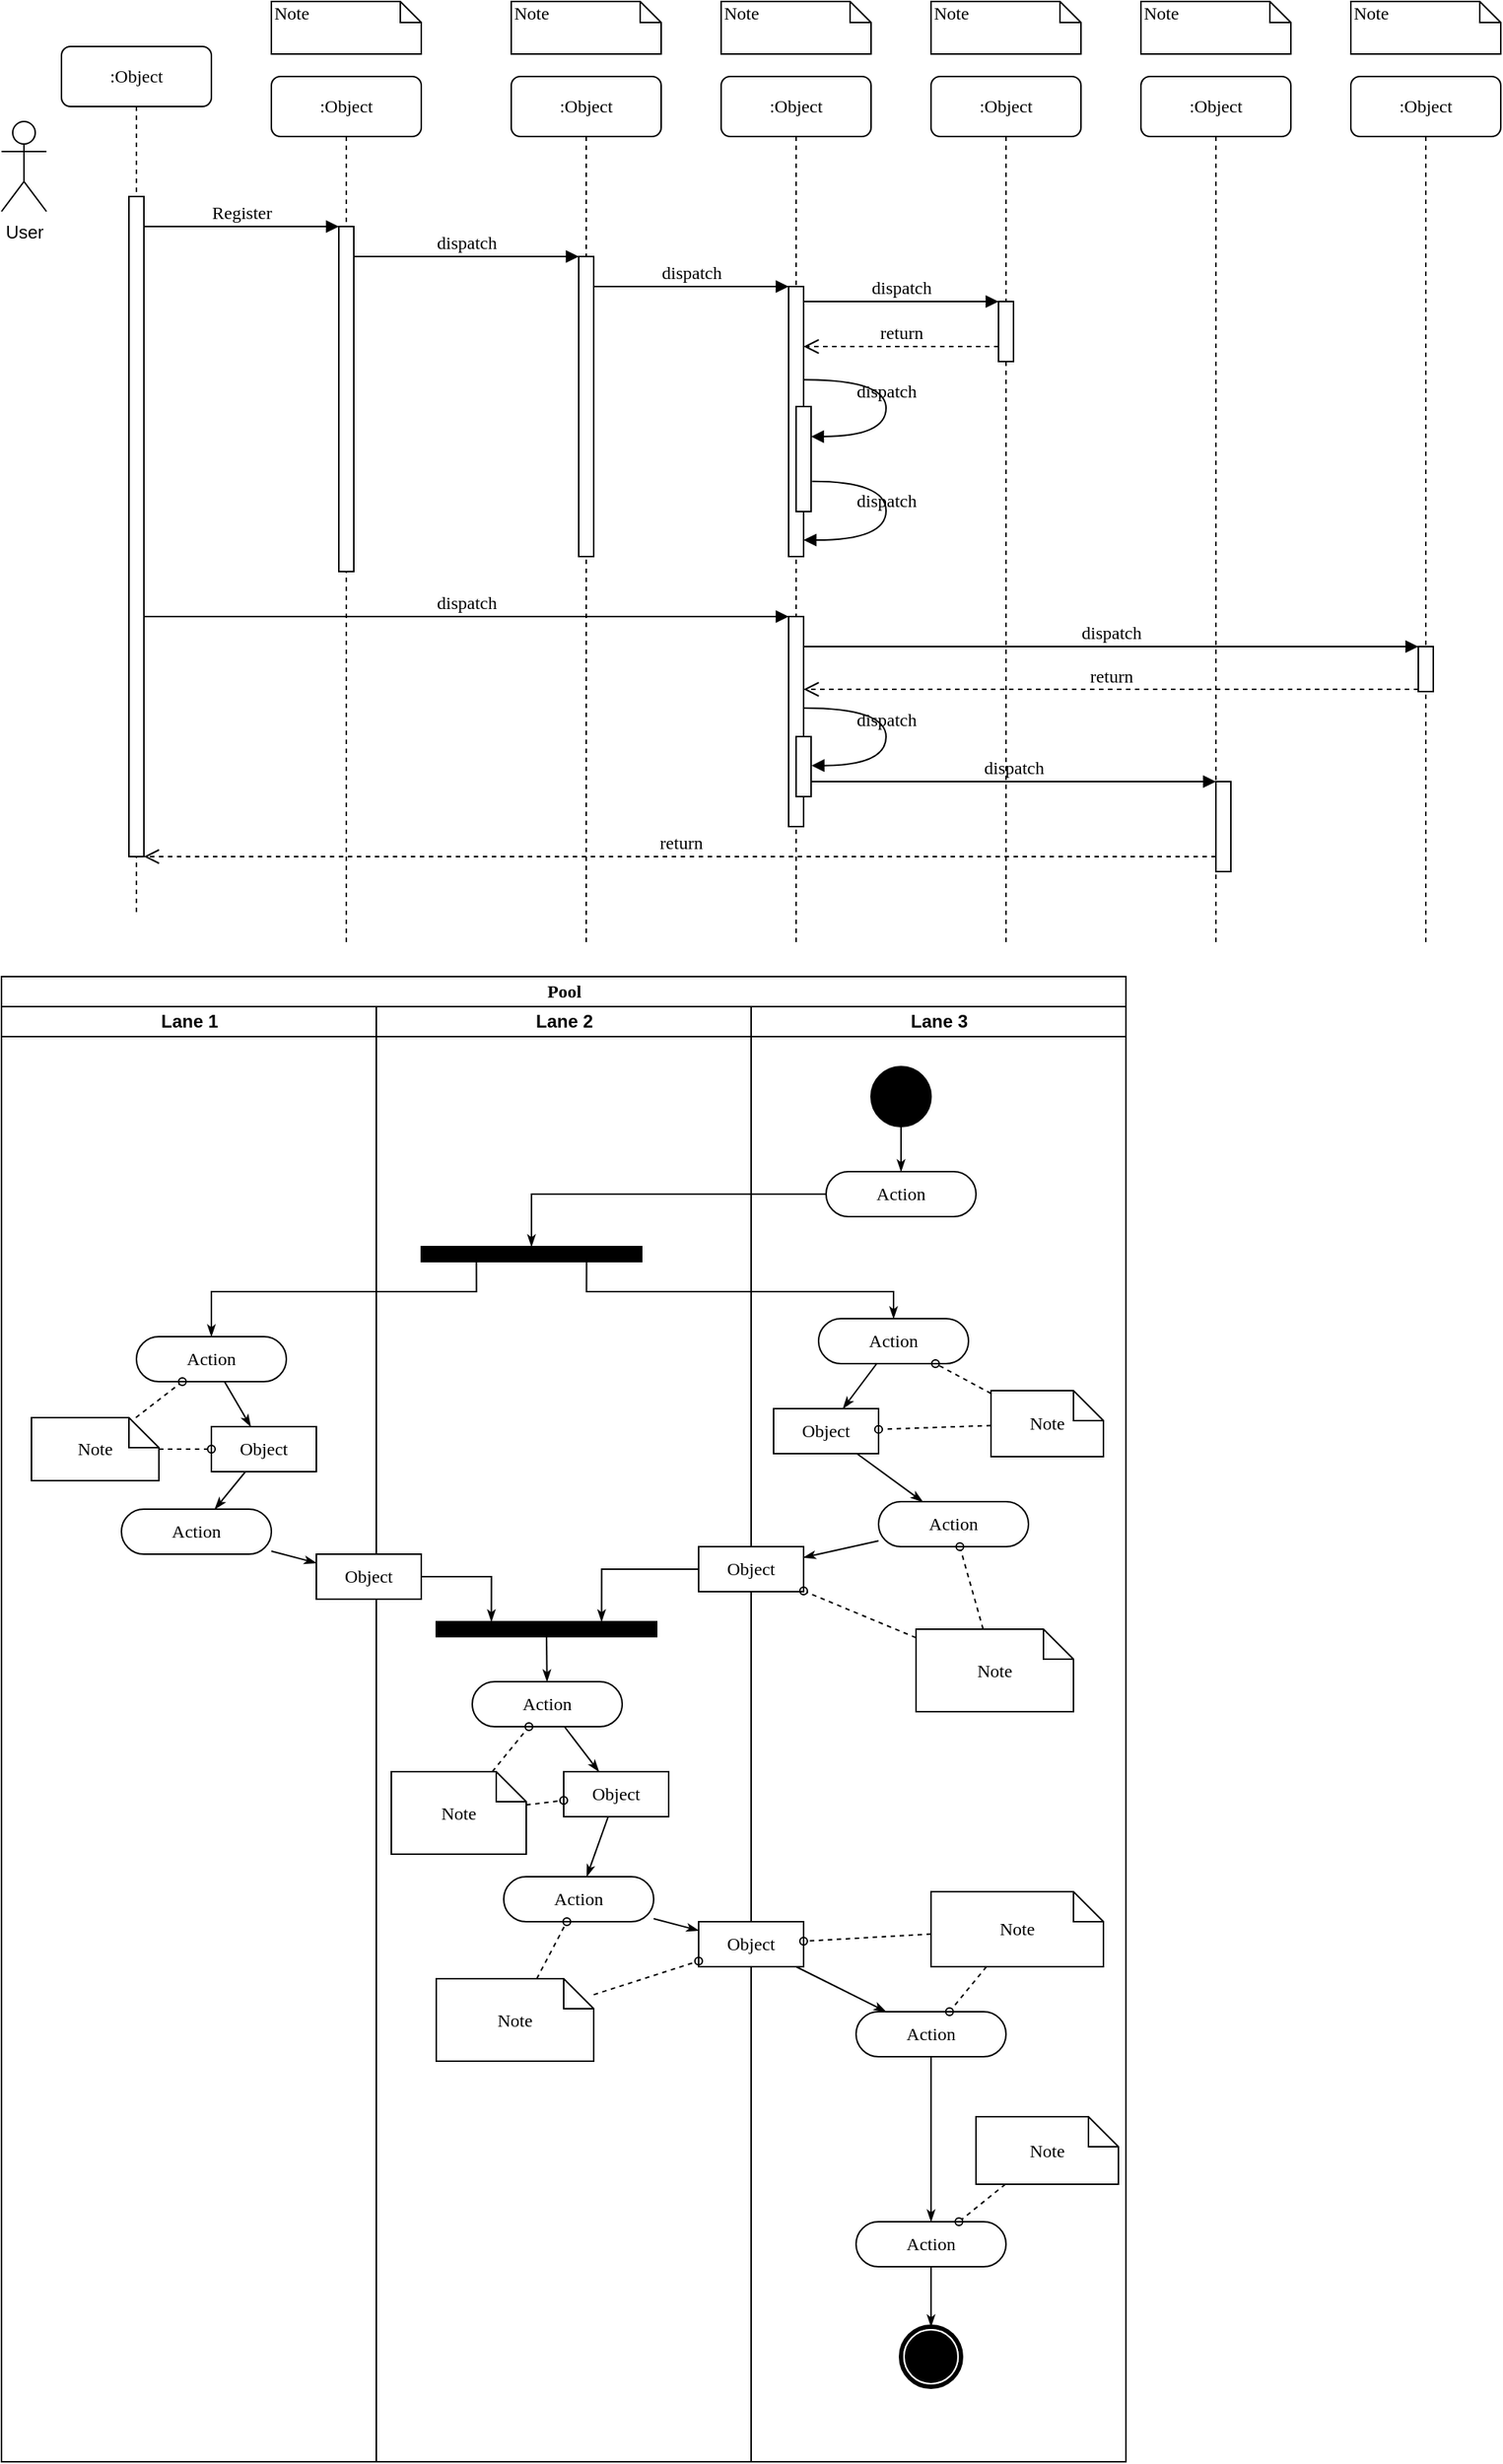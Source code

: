 <mxfile version="17.4.6" type="github" pages="3">
  <diagram name="Page-1" id="13e1069c-82ec-6db2-03f1-153e76fe0fe0">
    <mxGraphModel dx="754" dy="414" grid="1" gridSize="10" guides="1" tooltips="1" connect="1" arrows="1" fold="1" page="1" pageScale="1" pageWidth="1100" pageHeight="850" background="none" math="0" shadow="0">
      <root>
        <mxCell id="0" />
        <mxCell id="1" parent="0" />
        <mxCell id="7baba1c4bc27f4b0-2" value=":Object" style="shape=umlLifeline;perimeter=lifelinePerimeter;whiteSpace=wrap;html=1;container=1;collapsible=0;recursiveResize=0;outlineConnect=0;rounded=1;shadow=0;comic=0;labelBackgroundColor=none;strokeWidth=1;fontFamily=Verdana;fontSize=12;align=center;" parent="1" vertex="1">
          <mxGeometry x="240" y="80" width="100" height="580" as="geometry" />
        </mxCell>
        <mxCell id="7baba1c4bc27f4b0-10" value="" style="html=1;points=[];perimeter=orthogonalPerimeter;rounded=0;shadow=0;comic=0;labelBackgroundColor=none;strokeWidth=1;fontFamily=Verdana;fontSize=12;align=center;" parent="7baba1c4bc27f4b0-2" vertex="1">
          <mxGeometry x="45" y="100" width="10" height="230" as="geometry" />
        </mxCell>
        <mxCell id="7baba1c4bc27f4b0-3" value=":Object" style="shape=umlLifeline;perimeter=lifelinePerimeter;whiteSpace=wrap;html=1;container=1;collapsible=0;recursiveResize=0;outlineConnect=0;rounded=1;shadow=0;comic=0;labelBackgroundColor=none;strokeWidth=1;fontFamily=Verdana;fontSize=12;align=center;" parent="1" vertex="1">
          <mxGeometry x="400" y="80" width="100" height="580" as="geometry" />
        </mxCell>
        <mxCell id="7baba1c4bc27f4b0-13" value="" style="html=1;points=[];perimeter=orthogonalPerimeter;rounded=0;shadow=0;comic=0;labelBackgroundColor=none;strokeWidth=1;fontFamily=Verdana;fontSize=12;align=center;" parent="7baba1c4bc27f4b0-3" vertex="1">
          <mxGeometry x="45" y="120" width="10" height="200" as="geometry" />
        </mxCell>
        <mxCell id="7baba1c4bc27f4b0-4" value=":Object" style="shape=umlLifeline;perimeter=lifelinePerimeter;whiteSpace=wrap;html=1;container=1;collapsible=0;recursiveResize=0;outlineConnect=0;rounded=1;shadow=0;comic=0;labelBackgroundColor=none;strokeWidth=1;fontFamily=Verdana;fontSize=12;align=center;" parent="1" vertex="1">
          <mxGeometry x="540" y="80" width="100" height="580" as="geometry" />
        </mxCell>
        <mxCell id="7baba1c4bc27f4b0-5" value=":Object" style="shape=umlLifeline;perimeter=lifelinePerimeter;whiteSpace=wrap;html=1;container=1;collapsible=0;recursiveResize=0;outlineConnect=0;rounded=1;shadow=0;comic=0;labelBackgroundColor=none;strokeWidth=1;fontFamily=Verdana;fontSize=12;align=center;" parent="1" vertex="1">
          <mxGeometry x="680" y="80" width="100" height="580" as="geometry" />
        </mxCell>
        <mxCell id="7baba1c4bc27f4b0-6" value=":Object" style="shape=umlLifeline;perimeter=lifelinePerimeter;whiteSpace=wrap;html=1;container=1;collapsible=0;recursiveResize=0;outlineConnect=0;rounded=1;shadow=0;comic=0;labelBackgroundColor=none;strokeWidth=1;fontFamily=Verdana;fontSize=12;align=center;" parent="1" vertex="1">
          <mxGeometry x="820" y="80" width="100" height="580" as="geometry" />
        </mxCell>
        <mxCell id="7baba1c4bc27f4b0-7" value=":Object" style="shape=umlLifeline;perimeter=lifelinePerimeter;whiteSpace=wrap;html=1;container=1;collapsible=0;recursiveResize=0;outlineConnect=0;rounded=1;shadow=0;comic=0;labelBackgroundColor=none;strokeWidth=1;fontFamily=Verdana;fontSize=12;align=center;" parent="1" vertex="1">
          <mxGeometry x="960" y="80" width="100" height="580" as="geometry" />
        </mxCell>
        <mxCell id="7baba1c4bc27f4b0-8" value=":Object" style="shape=umlLifeline;perimeter=lifelinePerimeter;whiteSpace=wrap;html=1;container=1;collapsible=0;recursiveResize=0;outlineConnect=0;rounded=1;shadow=0;comic=0;labelBackgroundColor=none;strokeWidth=1;fontFamily=Verdana;fontSize=12;align=center;" parent="1" vertex="1">
          <mxGeometry x="100" y="60" width="100" height="580" as="geometry" />
        </mxCell>
        <mxCell id="7baba1c4bc27f4b0-9" value="" style="html=1;points=[];perimeter=orthogonalPerimeter;rounded=0;shadow=0;comic=0;labelBackgroundColor=none;strokeWidth=1;fontFamily=Verdana;fontSize=12;align=center;" parent="7baba1c4bc27f4b0-8" vertex="1">
          <mxGeometry x="45" y="100" width="10" height="440" as="geometry" />
        </mxCell>
        <mxCell id="7baba1c4bc27f4b0-16" value="" style="html=1;points=[];perimeter=orthogonalPerimeter;rounded=0;shadow=0;comic=0;labelBackgroundColor=none;strokeWidth=1;fontFamily=Verdana;fontSize=12;align=center;" parent="1" vertex="1">
          <mxGeometry x="585" y="220" width="10" height="180" as="geometry" />
        </mxCell>
        <mxCell id="7baba1c4bc27f4b0-17" value="dispatch" style="html=1;verticalAlign=bottom;endArrow=block;labelBackgroundColor=none;fontFamily=Verdana;fontSize=12;edgeStyle=elbowEdgeStyle;elbow=vertical;" parent="1" source="7baba1c4bc27f4b0-13" target="7baba1c4bc27f4b0-16" edge="1">
          <mxGeometry relative="1" as="geometry">
            <mxPoint x="510" y="220" as="sourcePoint" />
            <Array as="points">
              <mxPoint x="460" y="220" />
            </Array>
          </mxGeometry>
        </mxCell>
        <mxCell id="7baba1c4bc27f4b0-19" value="" style="html=1;points=[];perimeter=orthogonalPerimeter;rounded=0;shadow=0;comic=0;labelBackgroundColor=none;strokeWidth=1;fontFamily=Verdana;fontSize=12;align=center;" parent="1" vertex="1">
          <mxGeometry x="725" y="230" width="10" height="40" as="geometry" />
        </mxCell>
        <mxCell id="7baba1c4bc27f4b0-20" value="dispatch" style="html=1;verticalAlign=bottom;endArrow=block;entryX=0;entryY=0;labelBackgroundColor=none;fontFamily=Verdana;fontSize=12;edgeStyle=elbowEdgeStyle;elbow=vertical;" parent="1" source="7baba1c4bc27f4b0-16" target="7baba1c4bc27f4b0-19" edge="1">
          <mxGeometry relative="1" as="geometry">
            <mxPoint x="650" y="230" as="sourcePoint" />
          </mxGeometry>
        </mxCell>
        <mxCell id="7baba1c4bc27f4b0-21" value="return" style="html=1;verticalAlign=bottom;endArrow=open;dashed=1;endSize=8;labelBackgroundColor=none;fontFamily=Verdana;fontSize=12;edgeStyle=elbowEdgeStyle;elbow=vertical;" parent="1" source="7baba1c4bc27f4b0-19" target="7baba1c4bc27f4b0-16" edge="1">
          <mxGeometry relative="1" as="geometry">
            <mxPoint x="650" y="306" as="targetPoint" />
            <Array as="points">
              <mxPoint x="670" y="260" />
              <mxPoint x="700" y="260" />
            </Array>
          </mxGeometry>
        </mxCell>
        <mxCell id="7baba1c4bc27f4b0-22" value="" style="html=1;points=[];perimeter=orthogonalPerimeter;rounded=0;shadow=0;comic=0;labelBackgroundColor=none;strokeWidth=1;fontFamily=Verdana;fontSize=12;align=center;" parent="1" vertex="1">
          <mxGeometry x="585" y="440" width="10" height="140" as="geometry" />
        </mxCell>
        <mxCell id="7baba1c4bc27f4b0-23" value="dispatch" style="html=1;verticalAlign=bottom;endArrow=block;entryX=0;entryY=0;labelBackgroundColor=none;fontFamily=Verdana;fontSize=12;" parent="1" source="7baba1c4bc27f4b0-9" target="7baba1c4bc27f4b0-22" edge="1">
          <mxGeometry relative="1" as="geometry">
            <mxPoint x="510" y="420" as="sourcePoint" />
          </mxGeometry>
        </mxCell>
        <mxCell id="7baba1c4bc27f4b0-25" value="" style="html=1;points=[];perimeter=orthogonalPerimeter;rounded=0;shadow=0;comic=0;labelBackgroundColor=none;strokeColor=#000000;strokeWidth=1;fillColor=#FFFFFF;fontFamily=Verdana;fontSize=12;fontColor=#000000;align=center;" parent="1" vertex="1">
          <mxGeometry x="1005" y="460" width="10" height="30" as="geometry" />
        </mxCell>
        <mxCell id="7baba1c4bc27f4b0-26" value="dispatch" style="html=1;verticalAlign=bottom;endArrow=block;entryX=0;entryY=0;labelBackgroundColor=none;fontFamily=Verdana;fontSize=12;" parent="1" source="7baba1c4bc27f4b0-22" target="7baba1c4bc27f4b0-25" edge="1">
          <mxGeometry relative="1" as="geometry">
            <mxPoint x="930" y="340" as="sourcePoint" />
          </mxGeometry>
        </mxCell>
        <mxCell id="7baba1c4bc27f4b0-27" value="return" style="html=1;verticalAlign=bottom;endArrow=open;dashed=1;endSize=8;exitX=0;exitY=0.95;labelBackgroundColor=none;fontFamily=Verdana;fontSize=12;" parent="1" source="7baba1c4bc27f4b0-25" target="7baba1c4bc27f4b0-22" edge="1">
          <mxGeometry relative="1" as="geometry">
            <mxPoint x="930" y="416" as="targetPoint" />
          </mxGeometry>
        </mxCell>
        <mxCell id="7baba1c4bc27f4b0-28" value="" style="html=1;points=[];perimeter=orthogonalPerimeter;rounded=0;shadow=0;comic=0;labelBackgroundColor=none;strokeWidth=1;fontFamily=Verdana;fontSize=12;align=center;" parent="1" vertex="1">
          <mxGeometry x="870" y="550" width="10" height="60" as="geometry" />
        </mxCell>
        <mxCell id="7baba1c4bc27f4b0-29" value="dispatch" style="html=1;verticalAlign=bottom;endArrow=block;entryX=0;entryY=0;labelBackgroundColor=none;fontFamily=Verdana;fontSize=12;edgeStyle=elbowEdgeStyle;elbow=vertical;" parent="1" source="7baba1c4bc27f4b0-37" target="7baba1c4bc27f4b0-28" edge="1">
          <mxGeometry relative="1" as="geometry">
            <mxPoint x="800" y="550" as="sourcePoint" />
          </mxGeometry>
        </mxCell>
        <mxCell id="7baba1c4bc27f4b0-30" value="return" style="html=1;verticalAlign=bottom;endArrow=open;dashed=1;endSize=8;labelBackgroundColor=none;fontFamily=Verdana;fontSize=12;edgeStyle=elbowEdgeStyle;elbow=vertical;" parent="1" source="7baba1c4bc27f4b0-28" target="7baba1c4bc27f4b0-9" edge="1">
          <mxGeometry relative="1" as="geometry">
            <mxPoint x="800" y="626" as="targetPoint" />
            <Array as="points">
              <mxPoint x="570" y="600" />
            </Array>
          </mxGeometry>
        </mxCell>
        <mxCell id="7baba1c4bc27f4b0-11" value="Register" style="html=1;verticalAlign=bottom;endArrow=block;entryX=0;entryY=0;labelBackgroundColor=none;fontFamily=Verdana;fontSize=12;edgeStyle=elbowEdgeStyle;elbow=vertical;" parent="1" source="7baba1c4bc27f4b0-9" target="7baba1c4bc27f4b0-10" edge="1">
          <mxGeometry relative="1" as="geometry">
            <mxPoint x="220" y="190" as="sourcePoint" />
          </mxGeometry>
        </mxCell>
        <mxCell id="7baba1c4bc27f4b0-14" value="dispatch" style="html=1;verticalAlign=bottom;endArrow=block;entryX=0;entryY=0;labelBackgroundColor=none;fontFamily=Verdana;fontSize=12;edgeStyle=elbowEdgeStyle;elbow=vertical;" parent="1" source="7baba1c4bc27f4b0-10" target="7baba1c4bc27f4b0-13" edge="1">
          <mxGeometry relative="1" as="geometry">
            <mxPoint x="370" y="200" as="sourcePoint" />
          </mxGeometry>
        </mxCell>
        <mxCell id="7baba1c4bc27f4b0-34" value="" style="html=1;points=[];perimeter=orthogonalPerimeter;rounded=0;shadow=0;comic=0;labelBackgroundColor=none;strokeWidth=1;fontFamily=Verdana;fontSize=12;align=center;" parent="1" vertex="1">
          <mxGeometry x="590" y="300" width="10" height="70" as="geometry" />
        </mxCell>
        <mxCell id="7baba1c4bc27f4b0-35" value="dispatch" style="html=1;verticalAlign=bottom;endArrow=block;labelBackgroundColor=none;fontFamily=Verdana;fontSize=12;elbow=vertical;edgeStyle=orthogonalEdgeStyle;curved=1;entryX=1;entryY=0.286;entryPerimeter=0;exitX=1.038;exitY=0.345;exitPerimeter=0;" parent="1" source="7baba1c4bc27f4b0-16" target="7baba1c4bc27f4b0-34" edge="1">
          <mxGeometry relative="1" as="geometry">
            <mxPoint x="465" y="230" as="sourcePoint" />
            <mxPoint x="595" y="230" as="targetPoint" />
            <Array as="points">
              <mxPoint x="650" y="282" />
              <mxPoint x="650" y="320" />
            </Array>
          </mxGeometry>
        </mxCell>
        <mxCell id="7baba1c4bc27f4b0-36" value="dispatch" style="html=1;verticalAlign=bottom;endArrow=block;labelBackgroundColor=none;fontFamily=Verdana;fontSize=12;elbow=vertical;edgeStyle=orthogonalEdgeStyle;curved=1;exitX=1.066;exitY=0.713;exitPerimeter=0;" parent="1" source="7baba1c4bc27f4b0-34" edge="1">
          <mxGeometry relative="1" as="geometry">
            <mxPoint x="610.333" y="350" as="sourcePoint" />
            <mxPoint x="595" y="389" as="targetPoint" />
            <Array as="points">
              <mxPoint x="650" y="350" />
              <mxPoint x="650" y="389" />
            </Array>
          </mxGeometry>
        </mxCell>
        <mxCell id="7baba1c4bc27f4b0-37" value="" style="html=1;points=[];perimeter=orthogonalPerimeter;rounded=0;shadow=0;comic=0;labelBackgroundColor=none;strokeWidth=1;fontFamily=Verdana;fontSize=12;align=center;" parent="1" vertex="1">
          <mxGeometry x="590" y="520" width="10" height="40" as="geometry" />
        </mxCell>
        <mxCell id="7baba1c4bc27f4b0-39" value="dispatch" style="html=1;verticalAlign=bottom;endArrow=block;labelBackgroundColor=none;fontFamily=Verdana;fontSize=12;elbow=vertical;edgeStyle=orthogonalEdgeStyle;curved=1;entryX=1;entryY=0.286;entryPerimeter=0;exitX=1.038;exitY=0.345;exitPerimeter=0;" parent="1" edge="1">
          <mxGeometry relative="1" as="geometry">
            <mxPoint x="595.333" y="501" as="sourcePoint" />
            <mxPoint x="600.333" y="539.333" as="targetPoint" />
            <Array as="points">
              <mxPoint x="650" y="501" />
              <mxPoint x="650" y="539" />
            </Array>
          </mxGeometry>
        </mxCell>
        <mxCell id="7baba1c4bc27f4b0-41" value="Note" style="shape=note;whiteSpace=wrap;html=1;size=14;verticalAlign=top;align=left;spacingTop=-6;rounded=0;shadow=0;comic=0;labelBackgroundColor=none;strokeWidth=1;fontFamily=Verdana;fontSize=12" parent="1" vertex="1">
          <mxGeometry x="240" y="30" width="100" height="35" as="geometry" />
        </mxCell>
        <mxCell id="7baba1c4bc27f4b0-42" value="Note" style="shape=note;whiteSpace=wrap;html=1;size=14;verticalAlign=top;align=left;spacingTop=-6;rounded=0;shadow=0;comic=0;labelBackgroundColor=none;strokeWidth=1;fontFamily=Verdana;fontSize=12" parent="1" vertex="1">
          <mxGeometry x="400" y="30" width="100" height="35" as="geometry" />
        </mxCell>
        <mxCell id="7baba1c4bc27f4b0-43" value="Note" style="shape=note;whiteSpace=wrap;html=1;size=14;verticalAlign=top;align=left;spacingTop=-6;rounded=0;shadow=0;comic=0;labelBackgroundColor=none;strokeWidth=1;fontFamily=Verdana;fontSize=12" parent="1" vertex="1">
          <mxGeometry x="540" y="30" width="100" height="35" as="geometry" />
        </mxCell>
        <mxCell id="7baba1c4bc27f4b0-44" value="Note" style="shape=note;whiteSpace=wrap;html=1;size=14;verticalAlign=top;align=left;spacingTop=-6;rounded=0;shadow=0;comic=0;labelBackgroundColor=none;strokeWidth=1;fontFamily=Verdana;fontSize=12" parent="1" vertex="1">
          <mxGeometry x="680" y="30" width="100" height="35" as="geometry" />
        </mxCell>
        <mxCell id="7baba1c4bc27f4b0-45" value="Note" style="shape=note;whiteSpace=wrap;html=1;size=14;verticalAlign=top;align=left;spacingTop=-6;rounded=0;shadow=0;comic=0;labelBackgroundColor=none;strokeWidth=1;fontFamily=Verdana;fontSize=12" parent="1" vertex="1">
          <mxGeometry x="820" y="30" width="100" height="35" as="geometry" />
        </mxCell>
        <mxCell id="7baba1c4bc27f4b0-46" value="Note" style="shape=note;whiteSpace=wrap;html=1;size=14;verticalAlign=top;align=left;spacingTop=-6;rounded=0;shadow=0;comic=0;labelBackgroundColor=none;strokeWidth=1;fontFamily=Verdana;fontSize=12" parent="1" vertex="1">
          <mxGeometry x="960" y="30" width="100" height="35" as="geometry" />
        </mxCell>
        <mxCell id="1Dt9VBxYXNCRgtByliuT-11" value="User" style="shape=umlActor;verticalLabelPosition=bottom;verticalAlign=top;html=1;outlineConnect=0;" vertex="1" parent="1">
          <mxGeometry x="60" y="110" width="30" height="60" as="geometry" />
        </mxCell>
        <mxCell id="H3pNjJRNqBUqYNe8XT4M-1" value="Pool" style="swimlane;html=1;childLayout=stackLayout;startSize=20;rounded=0;shadow=0;comic=0;labelBackgroundColor=none;strokeWidth=1;fontFamily=Verdana;fontSize=12;align=center;" vertex="1" parent="1">
          <mxGeometry x="60" y="680" width="750" height="990" as="geometry" />
        </mxCell>
        <mxCell id="H3pNjJRNqBUqYNe8XT4M-2" value="Lane 1" style="swimlane;html=1;startSize=20;" vertex="1" parent="H3pNjJRNqBUqYNe8XT4M-1">
          <mxGeometry y="20" width="250" height="970" as="geometry" />
        </mxCell>
        <mxCell id="H3pNjJRNqBUqYNe8XT4M-3" style="edgeStyle=none;rounded=0;html=1;labelBackgroundColor=none;startArrow=none;startFill=0;startSize=5;endArrow=classicThin;endFill=1;endSize=5;jettySize=auto;orthogonalLoop=1;strokeWidth=1;fontFamily=Verdana;fontSize=12" edge="1" parent="H3pNjJRNqBUqYNe8XT4M-2" source="H3pNjJRNqBUqYNe8XT4M-4" target="H3pNjJRNqBUqYNe8XT4M-7">
          <mxGeometry relative="1" as="geometry" />
        </mxCell>
        <mxCell id="H3pNjJRNqBUqYNe8XT4M-4" value="Action" style="rounded=1;whiteSpace=wrap;html=1;shadow=0;comic=0;labelBackgroundColor=none;strokeWidth=1;fontFamily=Verdana;fontSize=12;align=center;arcSize=50;" vertex="1" parent="H3pNjJRNqBUqYNe8XT4M-2">
          <mxGeometry x="90" y="220" width="100" height="30" as="geometry" />
        </mxCell>
        <mxCell id="H3pNjJRNqBUqYNe8XT4M-5" value="Action" style="rounded=1;whiteSpace=wrap;html=1;shadow=0;comic=0;labelBackgroundColor=none;strokeWidth=1;fontFamily=Verdana;fontSize=12;align=center;arcSize=50;" vertex="1" parent="H3pNjJRNqBUqYNe8XT4M-2">
          <mxGeometry x="80" y="335" width="100" height="30" as="geometry" />
        </mxCell>
        <mxCell id="H3pNjJRNqBUqYNe8XT4M-6" style="edgeStyle=none;rounded=0;html=1;labelBackgroundColor=none;startArrow=none;startFill=0;startSize=5;endArrow=classicThin;endFill=1;endSize=5;jettySize=auto;orthogonalLoop=1;strokeWidth=1;fontFamily=Verdana;fontSize=12" edge="1" parent="H3pNjJRNqBUqYNe8XT4M-2" source="H3pNjJRNqBUqYNe8XT4M-7" target="H3pNjJRNqBUqYNe8XT4M-5">
          <mxGeometry relative="1" as="geometry" />
        </mxCell>
        <mxCell id="H3pNjJRNqBUqYNe8XT4M-7" value="Object" style="rounded=0;whiteSpace=wrap;html=1;shadow=0;comic=0;labelBackgroundColor=none;strokeWidth=1;fontFamily=Verdana;fontSize=12;align=center;arcSize=50;" vertex="1" parent="H3pNjJRNqBUqYNe8XT4M-2">
          <mxGeometry x="140" y="280" width="70" height="30" as="geometry" />
        </mxCell>
        <mxCell id="H3pNjJRNqBUqYNe8XT4M-8" style="edgeStyle=none;rounded=0;html=1;labelBackgroundColor=none;startArrow=none;startFill=0;startSize=5;endArrow=oval;endFill=0;endSize=5;jettySize=auto;orthogonalLoop=1;strokeWidth=1;fontFamily=Verdana;fontSize=12;dashed=1;" edge="1" parent="H3pNjJRNqBUqYNe8XT4M-2" source="H3pNjJRNqBUqYNe8XT4M-10" target="H3pNjJRNqBUqYNe8XT4M-4">
          <mxGeometry relative="1" as="geometry" />
        </mxCell>
        <mxCell id="H3pNjJRNqBUqYNe8XT4M-9" style="edgeStyle=none;rounded=0;html=1;dashed=1;labelBackgroundColor=none;startArrow=none;startFill=0;startSize=5;endArrow=oval;endFill=0;endSize=5;jettySize=auto;orthogonalLoop=1;strokeWidth=1;fontFamily=Verdana;fontSize=12" edge="1" parent="H3pNjJRNqBUqYNe8XT4M-2" source="H3pNjJRNqBUqYNe8XT4M-10" target="H3pNjJRNqBUqYNe8XT4M-7">
          <mxGeometry relative="1" as="geometry" />
        </mxCell>
        <mxCell id="H3pNjJRNqBUqYNe8XT4M-10" value="Note" style="shape=note;whiteSpace=wrap;html=1;rounded=0;shadow=0;comic=0;labelBackgroundColor=none;strokeWidth=1;fontFamily=Verdana;fontSize=12;align=center;size=20;" vertex="1" parent="H3pNjJRNqBUqYNe8XT4M-2">
          <mxGeometry x="20" y="274" width="85" height="42" as="geometry" />
        </mxCell>
        <mxCell id="H3pNjJRNqBUqYNe8XT4M-11" value="Lane 2" style="swimlane;html=1;startSize=20;" vertex="1" parent="H3pNjJRNqBUqYNe8XT4M-1">
          <mxGeometry x="250" y="20" width="250" height="970" as="geometry" />
        </mxCell>
        <mxCell id="H3pNjJRNqBUqYNe8XT4M-12" value="" style="whiteSpace=wrap;html=1;rounded=0;shadow=0;comic=0;labelBackgroundColor=none;strokeWidth=1;fillColor=#000000;fontFamily=Verdana;fontSize=12;align=center;rotation=0;" vertex="1" parent="H3pNjJRNqBUqYNe8XT4M-11">
          <mxGeometry x="30" y="160" width="147" height="10" as="geometry" />
        </mxCell>
        <mxCell id="H3pNjJRNqBUqYNe8XT4M-13" style="edgeStyle=none;rounded=0;html=1;labelBackgroundColor=none;startArrow=none;startFill=0;startSize=5;endArrow=classicThin;endFill=1;endSize=5;jettySize=auto;orthogonalLoop=1;strokeWidth=1;fontFamily=Verdana;fontSize=12" edge="1" parent="H3pNjJRNqBUqYNe8XT4M-11" source="H3pNjJRNqBUqYNe8XT4M-14" target="H3pNjJRNqBUqYNe8XT4M-20">
          <mxGeometry relative="1" as="geometry" />
        </mxCell>
        <mxCell id="H3pNjJRNqBUqYNe8XT4M-14" value="Action" style="rounded=1;whiteSpace=wrap;html=1;shadow=0;comic=0;labelBackgroundColor=none;strokeWidth=1;fontFamily=Verdana;fontSize=12;align=center;arcSize=50;" vertex="1" parent="H3pNjJRNqBUqYNe8XT4M-11">
          <mxGeometry x="64" y="450" width="100" height="30" as="geometry" />
        </mxCell>
        <mxCell id="H3pNjJRNqBUqYNe8XT4M-15" style="edgeStyle=none;rounded=0;html=1;labelBackgroundColor=none;startArrow=none;startFill=0;startSize=5;endArrow=classicThin;endFill=1;endSize=5;jettySize=auto;orthogonalLoop=1;strokeWidth=1;fontFamily=Verdana;fontSize=12" edge="1" parent="H3pNjJRNqBUqYNe8XT4M-11" source="H3pNjJRNqBUqYNe8XT4M-16" target="H3pNjJRNqBUqYNe8XT4M-14">
          <mxGeometry relative="1" as="geometry" />
        </mxCell>
        <mxCell id="H3pNjJRNqBUqYNe8XT4M-16" value="" style="whiteSpace=wrap;html=1;rounded=0;shadow=0;comic=0;labelBackgroundColor=none;strokeWidth=1;fillColor=#000000;fontFamily=Verdana;fontSize=12;align=center;rotation=0;" vertex="1" parent="H3pNjJRNqBUqYNe8XT4M-11">
          <mxGeometry x="40" y="410" width="147" height="10" as="geometry" />
        </mxCell>
        <mxCell id="H3pNjJRNqBUqYNe8XT4M-17" style="edgeStyle=orthogonalEdgeStyle;rounded=0;html=1;entryX=0.25;entryY=0;labelBackgroundColor=none;startArrow=none;startFill=0;startSize=5;endArrow=classicThin;endFill=1;endSize=5;jettySize=auto;orthogonalLoop=1;strokeWidth=1;fontFamily=Verdana;fontSize=12" edge="1" parent="H3pNjJRNqBUqYNe8XT4M-11" source="H3pNjJRNqBUqYNe8XT4M-18" target="H3pNjJRNqBUqYNe8XT4M-16">
          <mxGeometry relative="1" as="geometry" />
        </mxCell>
        <mxCell id="H3pNjJRNqBUqYNe8XT4M-18" value="Object" style="rounded=0;whiteSpace=wrap;html=1;shadow=0;comic=0;labelBackgroundColor=none;strokeWidth=1;fontFamily=Verdana;fontSize=12;align=center;arcSize=50;" vertex="1" parent="H3pNjJRNqBUqYNe8XT4M-11">
          <mxGeometry x="-40" y="365" width="70" height="30" as="geometry" />
        </mxCell>
        <mxCell id="H3pNjJRNqBUqYNe8XT4M-19" style="edgeStyle=none;rounded=0;html=1;labelBackgroundColor=none;startArrow=none;startFill=0;startSize=5;endArrow=classicThin;endFill=1;endSize=5;jettySize=auto;orthogonalLoop=1;strokeWidth=1;fontFamily=Verdana;fontSize=12" edge="1" parent="H3pNjJRNqBUqYNe8XT4M-11" source="H3pNjJRNqBUqYNe8XT4M-20" target="H3pNjJRNqBUqYNe8XT4M-21">
          <mxGeometry relative="1" as="geometry" />
        </mxCell>
        <mxCell id="H3pNjJRNqBUqYNe8XT4M-20" value="Object" style="rounded=0;whiteSpace=wrap;html=1;shadow=0;comic=0;labelBackgroundColor=none;strokeWidth=1;fontFamily=Verdana;fontSize=12;align=center;arcSize=50;" vertex="1" parent="H3pNjJRNqBUqYNe8XT4M-11">
          <mxGeometry x="125" y="510" width="70" height="30" as="geometry" />
        </mxCell>
        <mxCell id="H3pNjJRNqBUqYNe8XT4M-21" value="Action" style="rounded=1;whiteSpace=wrap;html=1;shadow=0;comic=0;labelBackgroundColor=none;strokeWidth=1;fontFamily=Verdana;fontSize=12;align=center;arcSize=50;" vertex="1" parent="H3pNjJRNqBUqYNe8XT4M-11">
          <mxGeometry x="85" y="580" width="100" height="30" as="geometry" />
        </mxCell>
        <mxCell id="H3pNjJRNqBUqYNe8XT4M-22" style="edgeStyle=none;rounded=0;html=1;dashed=1;labelBackgroundColor=none;startArrow=none;startFill=0;startSize=5;endArrow=oval;endFill=0;endSize=5;jettySize=auto;orthogonalLoop=1;strokeWidth=1;fontFamily=Verdana;fontSize=12" edge="1" parent="H3pNjJRNqBUqYNe8XT4M-11" source="H3pNjJRNqBUqYNe8XT4M-24" target="H3pNjJRNqBUqYNe8XT4M-14">
          <mxGeometry relative="1" as="geometry" />
        </mxCell>
        <mxCell id="H3pNjJRNqBUqYNe8XT4M-23" style="edgeStyle=none;rounded=0;html=1;dashed=1;labelBackgroundColor=none;startArrow=none;startFill=0;startSize=5;endArrow=oval;endFill=0;endSize=5;jettySize=auto;orthogonalLoop=1;strokeWidth=1;fontFamily=Verdana;fontSize=12" edge="1" parent="H3pNjJRNqBUqYNe8XT4M-11" source="H3pNjJRNqBUqYNe8XT4M-24" target="H3pNjJRNqBUqYNe8XT4M-20">
          <mxGeometry relative="1" as="geometry" />
        </mxCell>
        <mxCell id="H3pNjJRNqBUqYNe8XT4M-24" value="Note" style="shape=note;whiteSpace=wrap;html=1;rounded=0;shadow=0;comic=0;labelBackgroundColor=none;strokeWidth=1;fontFamily=Verdana;fontSize=12;align=center;size=20;" vertex="1" parent="H3pNjJRNqBUqYNe8XT4M-11">
          <mxGeometry x="10" y="510" width="90" height="55" as="geometry" />
        </mxCell>
        <mxCell id="H3pNjJRNqBUqYNe8XT4M-25" style="edgeStyle=none;rounded=0;html=1;dashed=1;labelBackgroundColor=none;startArrow=none;startFill=0;startSize=5;endArrow=oval;endFill=0;endSize=5;jettySize=auto;orthogonalLoop=1;strokeWidth=1;fontFamily=Verdana;fontSize=12" edge="1" parent="H3pNjJRNqBUqYNe8XT4M-11" source="H3pNjJRNqBUqYNe8XT4M-26" target="H3pNjJRNqBUqYNe8XT4M-21">
          <mxGeometry relative="1" as="geometry" />
        </mxCell>
        <mxCell id="H3pNjJRNqBUqYNe8XT4M-26" value="Note" style="shape=note;whiteSpace=wrap;html=1;rounded=0;shadow=0;comic=0;labelBackgroundColor=none;strokeWidth=1;fontFamily=Verdana;fontSize=12;align=center;size=20;" vertex="1" parent="H3pNjJRNqBUqYNe8XT4M-11">
          <mxGeometry x="40" y="648" width="105" height="55" as="geometry" />
        </mxCell>
        <mxCell id="H3pNjJRNqBUqYNe8XT4M-27" value="Lane 3" style="swimlane;html=1;startSize=20;" vertex="1" parent="H3pNjJRNqBUqYNe8XT4M-1">
          <mxGeometry x="500" y="20" width="250" height="970" as="geometry" />
        </mxCell>
        <mxCell id="H3pNjJRNqBUqYNe8XT4M-28" style="edgeStyle=orthogonalEdgeStyle;rounded=0;html=1;labelBackgroundColor=none;startArrow=none;startFill=0;startSize=5;endArrow=classicThin;endFill=1;endSize=5;jettySize=auto;orthogonalLoop=1;strokeWidth=1;fontFamily=Verdana;fontSize=12" edge="1" parent="H3pNjJRNqBUqYNe8XT4M-27" source="H3pNjJRNqBUqYNe8XT4M-29" target="H3pNjJRNqBUqYNe8XT4M-30">
          <mxGeometry relative="1" as="geometry" />
        </mxCell>
        <mxCell id="H3pNjJRNqBUqYNe8XT4M-29" value="" style="ellipse;whiteSpace=wrap;html=1;rounded=0;shadow=0;comic=0;labelBackgroundColor=none;strokeWidth=1;fillColor=#000000;fontFamily=Verdana;fontSize=12;align=center;" vertex="1" parent="H3pNjJRNqBUqYNe8XT4M-27">
          <mxGeometry x="80" y="40" width="40" height="40" as="geometry" />
        </mxCell>
        <mxCell id="H3pNjJRNqBUqYNe8XT4M-30" value="Action" style="rounded=1;whiteSpace=wrap;html=1;shadow=0;comic=0;labelBackgroundColor=none;strokeWidth=1;fontFamily=Verdana;fontSize=12;align=center;arcSize=50;" vertex="1" parent="H3pNjJRNqBUqYNe8XT4M-27">
          <mxGeometry x="50" y="110" width="100" height="30" as="geometry" />
        </mxCell>
        <mxCell id="H3pNjJRNqBUqYNe8XT4M-31" style="rounded=0;html=1;labelBackgroundColor=none;startArrow=none;startFill=0;startSize=5;endArrow=classicThin;endFill=1;endSize=5;jettySize=auto;orthogonalLoop=1;strokeWidth=1;fontFamily=Verdana;fontSize=12" edge="1" parent="H3pNjJRNqBUqYNe8XT4M-27" source="H3pNjJRNqBUqYNe8XT4M-32" target="H3pNjJRNqBUqYNe8XT4M-36">
          <mxGeometry relative="1" as="geometry" />
        </mxCell>
        <mxCell id="H3pNjJRNqBUqYNe8XT4M-32" value="Action" style="rounded=1;whiteSpace=wrap;html=1;shadow=0;comic=0;labelBackgroundColor=none;strokeWidth=1;fontFamily=Verdana;fontSize=12;align=center;arcSize=50;" vertex="1" parent="H3pNjJRNqBUqYNe8XT4M-27">
          <mxGeometry x="45" y="208" width="100" height="30" as="geometry" />
        </mxCell>
        <mxCell id="H3pNjJRNqBUqYNe8XT4M-33" style="edgeStyle=none;rounded=0;html=1;labelBackgroundColor=none;startArrow=none;startFill=0;startSize=5;endArrow=classicThin;endFill=1;endSize=5;jettySize=auto;orthogonalLoop=1;strokeWidth=1;fontFamily=Verdana;fontSize=12" edge="1" parent="H3pNjJRNqBUqYNe8XT4M-27" source="H3pNjJRNqBUqYNe8XT4M-34" target="H3pNjJRNqBUqYNe8XT4M-37">
          <mxGeometry relative="1" as="geometry" />
        </mxCell>
        <mxCell id="H3pNjJRNqBUqYNe8XT4M-34" value="Action" style="rounded=1;whiteSpace=wrap;html=1;shadow=0;comic=0;labelBackgroundColor=none;strokeWidth=1;fontFamily=Verdana;fontSize=12;align=center;arcSize=50;" vertex="1" parent="H3pNjJRNqBUqYNe8XT4M-27">
          <mxGeometry x="85" y="330" width="100" height="30" as="geometry" />
        </mxCell>
        <mxCell id="H3pNjJRNqBUqYNe8XT4M-35" style="edgeStyle=none;rounded=0;html=1;labelBackgroundColor=none;startArrow=none;startFill=0;startSize=5;endArrow=classicThin;endFill=1;endSize=5;jettySize=auto;orthogonalLoop=1;strokeWidth=1;fontFamily=Verdana;fontSize=12" edge="1" parent="H3pNjJRNqBUqYNe8XT4M-27" source="H3pNjJRNqBUqYNe8XT4M-36" target="H3pNjJRNqBUqYNe8XT4M-34">
          <mxGeometry relative="1" as="geometry" />
        </mxCell>
        <mxCell id="H3pNjJRNqBUqYNe8XT4M-36" value="Object" style="rounded=0;whiteSpace=wrap;html=1;shadow=0;comic=0;labelBackgroundColor=none;strokeWidth=1;fontFamily=Verdana;fontSize=12;align=center;arcSize=50;" vertex="1" parent="H3pNjJRNqBUqYNe8XT4M-27">
          <mxGeometry x="15" y="268" width="70" height="30" as="geometry" />
        </mxCell>
        <mxCell id="H3pNjJRNqBUqYNe8XT4M-37" value="Object" style="rounded=0;whiteSpace=wrap;html=1;shadow=0;comic=0;labelBackgroundColor=none;strokeWidth=1;fontFamily=Verdana;fontSize=12;align=center;arcSize=50;" vertex="1" parent="H3pNjJRNqBUqYNe8XT4M-27">
          <mxGeometry x="-35" y="360" width="70" height="30" as="geometry" />
        </mxCell>
        <mxCell id="H3pNjJRNqBUqYNe8XT4M-38" style="edgeStyle=none;rounded=0;html=1;labelBackgroundColor=none;startArrow=none;startFill=0;startSize=5;endArrow=classicThin;endFill=1;endSize=5;jettySize=auto;orthogonalLoop=1;strokeWidth=1;fontFamily=Verdana;fontSize=12" edge="1" parent="H3pNjJRNqBUqYNe8XT4M-27" source="H3pNjJRNqBUqYNe8XT4M-39" target="H3pNjJRNqBUqYNe8XT4M-41">
          <mxGeometry relative="1" as="geometry" />
        </mxCell>
        <mxCell id="H3pNjJRNqBUqYNe8XT4M-39" value="Object" style="rounded=0;whiteSpace=wrap;html=1;shadow=0;comic=0;labelBackgroundColor=none;strokeWidth=1;fontFamily=Verdana;fontSize=12;align=center;arcSize=50;" vertex="1" parent="H3pNjJRNqBUqYNe8XT4M-27">
          <mxGeometry x="-35" y="610" width="70" height="30" as="geometry" />
        </mxCell>
        <mxCell id="H3pNjJRNqBUqYNe8XT4M-40" style="edgeStyle=none;rounded=0;html=1;labelBackgroundColor=none;startArrow=none;startFill=0;startSize=5;endArrow=classicThin;endFill=1;endSize=5;jettySize=auto;orthogonalLoop=1;strokeWidth=1;fontFamily=Verdana;fontSize=12" edge="1" parent="H3pNjJRNqBUqYNe8XT4M-27" source="H3pNjJRNqBUqYNe8XT4M-41" target="H3pNjJRNqBUqYNe8XT4M-43">
          <mxGeometry relative="1" as="geometry" />
        </mxCell>
        <mxCell id="H3pNjJRNqBUqYNe8XT4M-41" value="Action" style="rounded=1;whiteSpace=wrap;html=1;shadow=0;comic=0;labelBackgroundColor=none;strokeWidth=1;fontFamily=Verdana;fontSize=12;align=center;arcSize=50;" vertex="1" parent="H3pNjJRNqBUqYNe8XT4M-27">
          <mxGeometry x="70" y="670" width="100" height="30" as="geometry" />
        </mxCell>
        <mxCell id="H3pNjJRNqBUqYNe8XT4M-42" style="edgeStyle=none;rounded=0;html=1;labelBackgroundColor=none;startArrow=none;startFill=0;startSize=5;endArrow=classicThin;endFill=1;endSize=5;jettySize=auto;orthogonalLoop=1;strokeWidth=1;fontFamily=Verdana;fontSize=12" edge="1" parent="H3pNjJRNqBUqYNe8XT4M-27" source="H3pNjJRNqBUqYNe8XT4M-43" target="H3pNjJRNqBUqYNe8XT4M-44">
          <mxGeometry relative="1" as="geometry" />
        </mxCell>
        <mxCell id="H3pNjJRNqBUqYNe8XT4M-43" value="Action" style="rounded=1;whiteSpace=wrap;html=1;shadow=0;comic=0;labelBackgroundColor=none;strokeWidth=1;fontFamily=Verdana;fontSize=12;align=center;arcSize=50;" vertex="1" parent="H3pNjJRNqBUqYNe8XT4M-27">
          <mxGeometry x="70" y="810" width="100" height="30" as="geometry" />
        </mxCell>
        <mxCell id="H3pNjJRNqBUqYNe8XT4M-44" value="" style="shape=mxgraph.bpmn.shape;html=1;verticalLabelPosition=bottom;labelBackgroundColor=#ffffff;verticalAlign=top;perimeter=ellipsePerimeter;outline=end;symbol=terminate;rounded=0;shadow=0;comic=0;strokeWidth=1;fontFamily=Verdana;fontSize=12;align=center;" vertex="1" parent="H3pNjJRNqBUqYNe8XT4M-27">
          <mxGeometry x="100" y="880" width="40" height="40" as="geometry" />
        </mxCell>
        <mxCell id="H3pNjJRNqBUqYNe8XT4M-45" style="edgeStyle=none;rounded=0;html=1;dashed=1;labelBackgroundColor=none;startArrow=none;startFill=0;startSize=5;endArrow=oval;endFill=0;endSize=5;jettySize=auto;orthogonalLoop=1;strokeWidth=1;fontFamily=Verdana;fontSize=12" edge="1" parent="H3pNjJRNqBUqYNe8XT4M-27" source="H3pNjJRNqBUqYNe8XT4M-47" target="H3pNjJRNqBUqYNe8XT4M-32">
          <mxGeometry relative="1" as="geometry" />
        </mxCell>
        <mxCell id="H3pNjJRNqBUqYNe8XT4M-46" style="edgeStyle=none;rounded=0;html=1;dashed=1;labelBackgroundColor=none;startArrow=none;startFill=0;startSize=5;endArrow=oval;endFill=0;endSize=5;jettySize=auto;orthogonalLoop=1;strokeWidth=1;fontFamily=Verdana;fontSize=12" edge="1" parent="H3pNjJRNqBUqYNe8XT4M-27" source="H3pNjJRNqBUqYNe8XT4M-47" target="H3pNjJRNqBUqYNe8XT4M-36">
          <mxGeometry relative="1" as="geometry" />
        </mxCell>
        <mxCell id="H3pNjJRNqBUqYNe8XT4M-47" value="Note" style="shape=note;whiteSpace=wrap;html=1;rounded=0;shadow=0;comic=0;labelBackgroundColor=none;strokeWidth=1;fontFamily=Verdana;fontSize=12;align=center;size=20;" vertex="1" parent="H3pNjJRNqBUqYNe8XT4M-27">
          <mxGeometry x="160" y="256" width="75" height="44" as="geometry" />
        </mxCell>
        <mxCell id="H3pNjJRNqBUqYNe8XT4M-48" style="edgeStyle=none;rounded=0;html=1;dashed=1;labelBackgroundColor=none;startArrow=none;startFill=0;startSize=5;endArrow=oval;endFill=0;endSize=5;jettySize=auto;orthogonalLoop=1;strokeWidth=1;fontFamily=Verdana;fontSize=12" edge="1" parent="H3pNjJRNqBUqYNe8XT4M-27" source="H3pNjJRNqBUqYNe8XT4M-50" target="H3pNjJRNqBUqYNe8XT4M-34">
          <mxGeometry relative="1" as="geometry" />
        </mxCell>
        <mxCell id="H3pNjJRNqBUqYNe8XT4M-49" style="edgeStyle=none;rounded=0;html=1;dashed=1;labelBackgroundColor=none;startArrow=none;startFill=0;startSize=5;endArrow=oval;endFill=0;endSize=5;jettySize=auto;orthogonalLoop=1;strokeWidth=1;fontFamily=Verdana;fontSize=12" edge="1" parent="H3pNjJRNqBUqYNe8XT4M-27" source="H3pNjJRNqBUqYNe8XT4M-50" target="H3pNjJRNqBUqYNe8XT4M-37">
          <mxGeometry relative="1" as="geometry" />
        </mxCell>
        <mxCell id="H3pNjJRNqBUqYNe8XT4M-50" value="Note" style="shape=note;whiteSpace=wrap;html=1;rounded=0;shadow=0;comic=0;labelBackgroundColor=none;strokeWidth=1;fontFamily=Verdana;fontSize=12;align=center;size=20;" vertex="1" parent="H3pNjJRNqBUqYNe8XT4M-27">
          <mxGeometry x="110" y="415" width="105" height="55" as="geometry" />
        </mxCell>
        <mxCell id="H3pNjJRNqBUqYNe8XT4M-51" style="edgeStyle=none;rounded=0;html=1;dashed=1;labelBackgroundColor=none;startArrow=none;startFill=0;startSize=5;endArrow=oval;endFill=0;endSize=5;jettySize=auto;orthogonalLoop=1;strokeWidth=1;fontFamily=Verdana;fontSize=12" edge="1" parent="H3pNjJRNqBUqYNe8XT4M-27" source="H3pNjJRNqBUqYNe8XT4M-53" target="H3pNjJRNqBUqYNe8XT4M-41">
          <mxGeometry relative="1" as="geometry" />
        </mxCell>
        <mxCell id="H3pNjJRNqBUqYNe8XT4M-52" style="edgeStyle=none;rounded=0;html=1;dashed=1;labelBackgroundColor=none;startArrow=none;startFill=0;startSize=5;endArrow=oval;endFill=0;endSize=5;jettySize=auto;orthogonalLoop=1;strokeWidth=1;fontFamily=Verdana;fontSize=12" edge="1" parent="H3pNjJRNqBUqYNe8XT4M-27" source="H3pNjJRNqBUqYNe8XT4M-53" target="H3pNjJRNqBUqYNe8XT4M-39">
          <mxGeometry relative="1" as="geometry" />
        </mxCell>
        <mxCell id="H3pNjJRNqBUqYNe8XT4M-53" value="Note" style="shape=note;whiteSpace=wrap;html=1;rounded=0;shadow=0;comic=0;labelBackgroundColor=none;strokeWidth=1;fontFamily=Verdana;fontSize=12;align=center;size=20;" vertex="1" parent="H3pNjJRNqBUqYNe8XT4M-27">
          <mxGeometry x="120" y="590" width="115" height="50" as="geometry" />
        </mxCell>
        <mxCell id="H3pNjJRNqBUqYNe8XT4M-54" style="edgeStyle=none;rounded=0;html=1;dashed=1;labelBackgroundColor=none;startArrow=none;startFill=0;startSize=5;endArrow=oval;endFill=0;endSize=5;jettySize=auto;orthogonalLoop=1;strokeWidth=1;fontFamily=Verdana;fontSize=12" edge="1" parent="H3pNjJRNqBUqYNe8XT4M-27" source="H3pNjJRNqBUqYNe8XT4M-55" target="H3pNjJRNqBUqYNe8XT4M-43">
          <mxGeometry relative="1" as="geometry" />
        </mxCell>
        <mxCell id="H3pNjJRNqBUqYNe8XT4M-55" value="Note" style="shape=note;whiteSpace=wrap;html=1;rounded=0;shadow=0;comic=0;labelBackgroundColor=none;strokeWidth=1;fontFamily=Verdana;fontSize=12;align=center;size=20;" vertex="1" parent="H3pNjJRNqBUqYNe8XT4M-27">
          <mxGeometry x="150" y="740" width="95" height="45" as="geometry" />
        </mxCell>
        <mxCell id="H3pNjJRNqBUqYNe8XT4M-56" style="edgeStyle=orthogonalEdgeStyle;rounded=0;html=1;entryX=0.5;entryY=0;labelBackgroundColor=none;startArrow=none;startFill=0;startSize=5;endArrow=classicThin;endFill=1;endSize=5;jettySize=auto;orthogonalLoop=1;strokeWidth=1;fontFamily=Verdana;fontSize=12" edge="1" parent="H3pNjJRNqBUqYNe8XT4M-1" source="H3pNjJRNqBUqYNe8XT4M-30" target="H3pNjJRNqBUqYNe8XT4M-12">
          <mxGeometry relative="1" as="geometry">
            <Array as="points">
              <mxPoint x="354" y="145" />
            </Array>
          </mxGeometry>
        </mxCell>
        <mxCell id="H3pNjJRNqBUqYNe8XT4M-57" style="edgeStyle=orthogonalEdgeStyle;rounded=0;html=1;exitX=0.75;exitY=1;labelBackgroundColor=none;startArrow=none;startFill=0;startSize=5;endArrow=classicThin;endFill=1;endSize=5;jettySize=auto;orthogonalLoop=1;strokeWidth=1;fontFamily=Verdana;fontSize=12" edge="1" parent="H3pNjJRNqBUqYNe8XT4M-1" source="H3pNjJRNqBUqYNe8XT4M-12" target="H3pNjJRNqBUqYNe8XT4M-32">
          <mxGeometry relative="1" as="geometry">
            <Array as="points">
              <mxPoint x="390" y="210" />
              <mxPoint x="595" y="210" />
            </Array>
          </mxGeometry>
        </mxCell>
        <mxCell id="H3pNjJRNqBUqYNe8XT4M-58" style="edgeStyle=orthogonalEdgeStyle;rounded=0;html=1;exitX=0.25;exitY=1;entryX=0.5;entryY=0;labelBackgroundColor=none;startArrow=none;startFill=0;startSize=5;endArrow=classicThin;endFill=1;endSize=5;jettySize=auto;orthogonalLoop=1;strokeWidth=1;fontFamily=Verdana;fontSize=12" edge="1" parent="H3pNjJRNqBUqYNe8XT4M-1" source="H3pNjJRNqBUqYNe8XT4M-12" target="H3pNjJRNqBUqYNe8XT4M-4">
          <mxGeometry relative="1" as="geometry">
            <Array as="points">
              <mxPoint x="317" y="210" />
              <mxPoint x="140" y="210" />
            </Array>
          </mxGeometry>
        </mxCell>
        <mxCell id="H3pNjJRNqBUqYNe8XT4M-59" style="edgeStyle=orthogonalEdgeStyle;rounded=0;html=1;entryX=0.75;entryY=0;labelBackgroundColor=none;startArrow=none;startFill=0;startSize=5;endArrow=classicThin;endFill=1;endSize=5;jettySize=auto;orthogonalLoop=1;strokeWidth=1;fontFamily=Verdana;fontSize=12" edge="1" parent="H3pNjJRNqBUqYNe8XT4M-1" source="H3pNjJRNqBUqYNe8XT4M-37" target="H3pNjJRNqBUqYNe8XT4M-16">
          <mxGeometry relative="1" as="geometry" />
        </mxCell>
        <mxCell id="H3pNjJRNqBUqYNe8XT4M-60" style="edgeStyle=none;rounded=0;html=1;labelBackgroundColor=none;startArrow=none;startFill=0;startSize=5;endArrow=classicThin;endFill=1;endSize=5;jettySize=auto;orthogonalLoop=1;strokeWidth=1;fontFamily=Verdana;fontSize=12" edge="1" parent="H3pNjJRNqBUqYNe8XT4M-1" source="H3pNjJRNqBUqYNe8XT4M-5" target="H3pNjJRNqBUqYNe8XT4M-18">
          <mxGeometry relative="1" as="geometry" />
        </mxCell>
        <mxCell id="H3pNjJRNqBUqYNe8XT4M-61" style="edgeStyle=none;rounded=0;html=1;labelBackgroundColor=none;startArrow=none;startFill=0;startSize=5;endArrow=classicThin;endFill=1;endSize=5;jettySize=auto;orthogonalLoop=1;strokeWidth=1;fontFamily=Verdana;fontSize=12" edge="1" parent="H3pNjJRNqBUqYNe8XT4M-1" source="H3pNjJRNqBUqYNe8XT4M-21" target="H3pNjJRNqBUqYNe8XT4M-39">
          <mxGeometry relative="1" as="geometry" />
        </mxCell>
        <mxCell id="H3pNjJRNqBUqYNe8XT4M-62" style="edgeStyle=none;rounded=0;html=1;dashed=1;labelBackgroundColor=none;startArrow=none;startFill=0;startSize=5;endArrow=oval;endFill=0;endSize=5;jettySize=auto;orthogonalLoop=1;strokeWidth=1;fontFamily=Verdana;fontSize=12" edge="1" parent="H3pNjJRNqBUqYNe8XT4M-1" source="H3pNjJRNqBUqYNe8XT4M-26" target="H3pNjJRNqBUqYNe8XT4M-39">
          <mxGeometry relative="1" as="geometry" />
        </mxCell>
      </root>
    </mxGraphModel>
  </diagram>
  <diagram id="4-Fu6zdGac9Kc9P-Ifcm" name="Users">
    <mxGraphModel dx="754" dy="414" grid="1" gridSize="10" guides="1" tooltips="1" connect="1" arrows="1" fold="1" page="1" pageScale="1" pageWidth="827" pageHeight="1169" math="0" shadow="0">
      <root>
        <mxCell id="0" />
        <mxCell id="1" parent="0" />
        <mxCell id="X_Okp-M8q_ot2FO8ioot-8" style="edgeStyle=orthogonalEdgeStyle;rounded=0;orthogonalLoop=1;jettySize=auto;html=1;entryX=0;entryY=0.5;entryDx=0;entryDy=0;" edge="1" parent="1" source="X_Okp-M8q_ot2FO8ioot-1" target="X_Okp-M8q_ot2FO8ioot-2">
          <mxGeometry relative="1" as="geometry" />
        </mxCell>
        <mxCell id="X_Okp-M8q_ot2FO8ioot-9" style="edgeStyle=orthogonalEdgeStyle;rounded=0;orthogonalLoop=1;jettySize=auto;html=1;" edge="1" parent="1" source="X_Okp-M8q_ot2FO8ioot-1" target="X_Okp-M8q_ot2FO8ioot-3">
          <mxGeometry relative="1" as="geometry" />
        </mxCell>
        <mxCell id="X_Okp-M8q_ot2FO8ioot-1" value="Student" style="shape=umlActor;verticalLabelPosition=bottom;verticalAlign=top;html=1;outlineConnect=0;" vertex="1" parent="1">
          <mxGeometry x="150" y="100" width="30" height="60" as="geometry" />
        </mxCell>
        <mxCell id="X_Okp-M8q_ot2FO8ioot-2" value="Register Student" style="ellipse;whiteSpace=wrap;html=1;" vertex="1" parent="1">
          <mxGeometry x="280" y="80" width="70" height="40" as="geometry" />
        </mxCell>
        <mxCell id="X_Okp-M8q_ot2FO8ioot-3" value="Unregister Student" style="ellipse;whiteSpace=wrap;html=1;" vertex="1" parent="1">
          <mxGeometry x="280" y="140" width="70" height="40" as="geometry" />
        </mxCell>
        <mxCell id="X_Okp-M8q_ot2FO8ioot-11" value="Premium Student" style="shape=umlActor;verticalLabelPosition=bottom;verticalAlign=top;html=1;outlineConnect=0;" vertex="1" parent="1">
          <mxGeometry x="510" y="130" width="30" height="60" as="geometry" />
        </mxCell>
      </root>
    </mxGraphModel>
  </diagram>
  <diagram id="58f33SXFiDlBFoKd3XPx" name="Free_user">
    <mxGraphModel dx="754" dy="414" grid="1" gridSize="10" guides="1" tooltips="1" connect="1" arrows="1" fold="1" page="1" pageScale="1" pageWidth="827" pageHeight="1169" math="0" shadow="0">
      <root>
        <mxCell id="0" />
        <mxCell id="1" parent="0" />
        <mxCell id="LM389_XiMvVEtZF_F1NM-3" style="edgeStyle=orthogonalEdgeStyle;rounded=0;orthogonalLoop=1;jettySize=auto;html=1;" edge="1" parent="1" source="LM389_XiMvVEtZF_F1NM-1" target="LM389_XiMvVEtZF_F1NM-2">
          <mxGeometry relative="1" as="geometry" />
        </mxCell>
        <mxCell id="LM389_XiMvVEtZF_F1NM-7" style="edgeStyle=orthogonalEdgeStyle;rounded=0;orthogonalLoop=1;jettySize=auto;html=1;" edge="1" parent="1" source="LM389_XiMvVEtZF_F1NM-1" target="LM389_XiMvVEtZF_F1NM-4">
          <mxGeometry relative="1" as="geometry" />
        </mxCell>
        <mxCell id="LM389_XiMvVEtZF_F1NM-8" style="edgeStyle=orthogonalEdgeStyle;rounded=0;orthogonalLoop=1;jettySize=auto;html=1;entryX=0;entryY=0.5;entryDx=0;entryDy=0;" edge="1" parent="1" source="LM389_XiMvVEtZF_F1NM-1" target="LM389_XiMvVEtZF_F1NM-5">
          <mxGeometry relative="1" as="geometry" />
        </mxCell>
        <mxCell id="LM389_XiMvVEtZF_F1NM-9" style="edgeStyle=orthogonalEdgeStyle;rounded=0;orthogonalLoop=1;jettySize=auto;html=1;entryX=0;entryY=0.5;entryDx=0;entryDy=0;" edge="1" parent="1" source="LM389_XiMvVEtZF_F1NM-1" target="LM389_XiMvVEtZF_F1NM-6">
          <mxGeometry relative="1" as="geometry" />
        </mxCell>
        <mxCell id="LM389_XiMvVEtZF_F1NM-1" value="Free Student" style="shape=umlActor;verticalLabelPosition=bottom;verticalAlign=top;html=1;outlineConnect=0;" vertex="1" parent="1">
          <mxGeometry x="250" y="110" width="30" height="60" as="geometry" />
        </mxCell>
        <mxCell id="LM389_XiMvVEtZF_F1NM-2" value="Perfil" style="ellipse;whiteSpace=wrap;html=1;" vertex="1" parent="1">
          <mxGeometry x="360" y="90" width="80" height="30" as="geometry" />
        </mxCell>
        <mxCell id="LM389_XiMvVEtZF_F1NM-4" value="View Coin" style="ellipse;whiteSpace=wrap;html=1;" vertex="1" parent="1">
          <mxGeometry x="374" y="140" width="80" height="30" as="geometry" />
        </mxCell>
        <mxCell id="LM389_XiMvVEtZF_F1NM-5" value="View news" style="ellipse;whiteSpace=wrap;html=1;" vertex="1" parent="1">
          <mxGeometry x="374" y="190" width="80" height="30" as="geometry" />
        </mxCell>
        <mxCell id="LM389_XiMvVEtZF_F1NM-6" value="Get Notifications" style="ellipse;whiteSpace=wrap;html=1;" vertex="1" parent="1">
          <mxGeometry x="360" y="230" width="100" height="40" as="geometry" />
        </mxCell>
      </root>
    </mxGraphModel>
  </diagram>
</mxfile>
